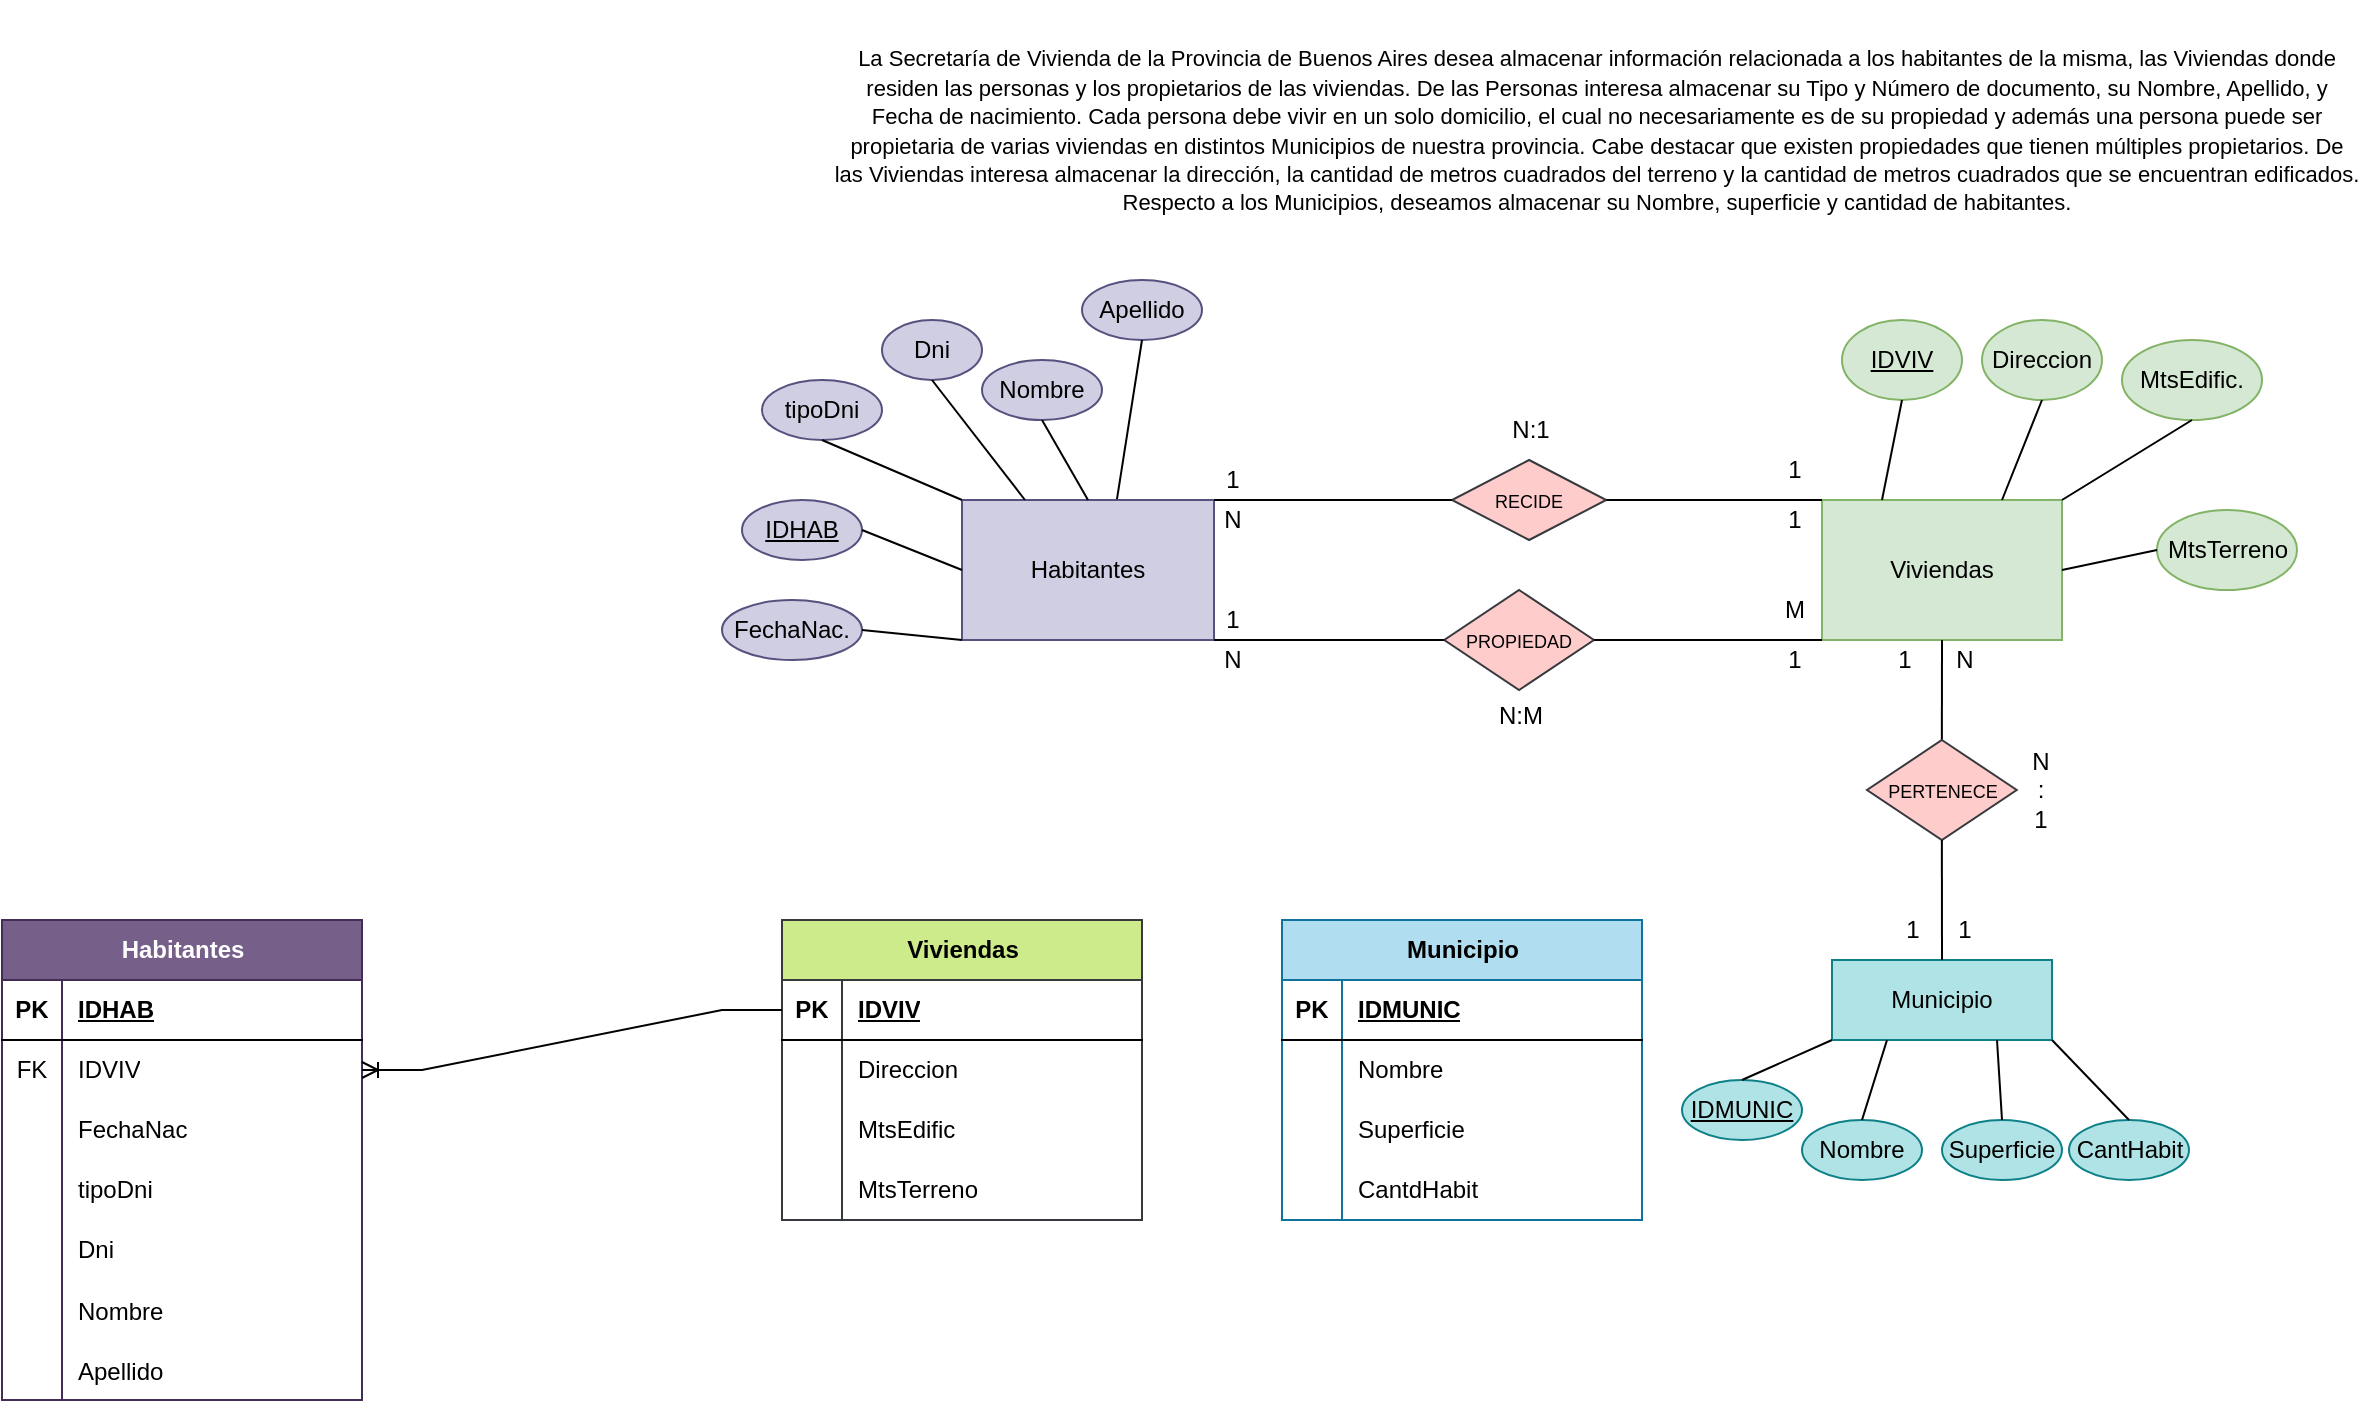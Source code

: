 <mxfile version="24.7.8">
  <diagram name="Página-1" id="QxnwBIp8sU2XHwB5e9Dn">
    <mxGraphModel dx="2200" dy="699" grid="1" gridSize="10" guides="1" tooltips="1" connect="1" arrows="1" fold="1" page="1" pageScale="1" pageWidth="827" pageHeight="1169" math="0" shadow="0">
      <root>
        <mxCell id="0" />
        <mxCell id="1" parent="0" />
        <mxCell id="Z06gXMoVIY5EiZYDR5i2-1" value="&lt;font style=&quot;font-size: 11px;&quot;&gt;La Secretaría de Vivienda de la Provincia de Buenos Aires desea almacenar información relacionada a los habitantes de la misma, las Viviendas donde residen las personas y los propietarios de las viviendas. De las Personas interesa almacenar su Tipo y Número de documento, su Nombre, Apellido, y Fecha de nacimiento. Cada persona debe vivir en un solo domicilio, el cual no necesariamente es de su propiedad y además una persona puede ser propietaria de varias viviendas en distintos Municipios de nuestra provincia. Cabe destacar que existen propiedades que tienen múltiples propietarios. De las Viviendas interesa almacenar la dirección, la cantidad de metros cuadrados del terreno y la cantidad de metros cuadrados que se encuentran edificados. Respecto a los Municipios, deseamos almacenar su Nombre, superficie y cantidad de habitantes.&lt;/font&gt;" style="text;html=1;align=center;verticalAlign=middle;whiteSpace=wrap;rounded=0;" parent="1" vertex="1">
          <mxGeometry x="65" y="480" width="765" height="130" as="geometry" />
        </mxCell>
        <mxCell id="Z06gXMoVIY5EiZYDR5i2-2" value="Direccion" style="ellipse;whiteSpace=wrap;html=1;fillColor=#d5e8d4;strokeColor=#82b366;" parent="1" vertex="1">
          <mxGeometry x="640" y="640" width="60" height="40" as="geometry" />
        </mxCell>
        <mxCell id="Z06gXMoVIY5EiZYDR5i2-4" value="Viviendas" style="rounded=0;whiteSpace=wrap;html=1;fillColor=#d5e8d4;strokeColor=#82b366;" parent="1" vertex="1">
          <mxGeometry x="560" y="730" width="120" height="70" as="geometry" />
        </mxCell>
        <mxCell id="Z06gXMoVIY5EiZYDR5i2-5" value="MtsTerreno" style="ellipse;whiteSpace=wrap;html=1;fillColor=#d5e8d4;strokeColor=#82b366;" parent="1" vertex="1">
          <mxGeometry x="727.5" y="735" width="70" height="40" as="geometry" />
        </mxCell>
        <mxCell id="Z06gXMoVIY5EiZYDR5i2-10" value="tipoDni" style="ellipse;whiteSpace=wrap;html=1;fillColor=#d0cee2;strokeColor=#56517e;" parent="1" vertex="1">
          <mxGeometry x="30" y="670" width="60" height="30" as="geometry" />
        </mxCell>
        <mxCell id="Z06gXMoVIY5EiZYDR5i2-11" value="Habitantes" style="rounded=0;whiteSpace=wrap;html=1;fillColor=#d0cee2;strokeColor=#56517e;" parent="1" vertex="1">
          <mxGeometry x="130" y="730" width="126" height="70" as="geometry" />
        </mxCell>
        <mxCell id="Z06gXMoVIY5EiZYDR5i2-12" value="Dni" style="ellipse;whiteSpace=wrap;html=1;fillColor=#d0cee2;strokeColor=#56517e;" parent="1" vertex="1">
          <mxGeometry x="90" y="640" width="50" height="30" as="geometry" />
        </mxCell>
        <mxCell id="Z06gXMoVIY5EiZYDR5i2-13" value="Nombre" style="ellipse;whiteSpace=wrap;html=1;fillColor=#d0cee2;strokeColor=#56517e;" parent="1" vertex="1">
          <mxGeometry x="140" y="660" width="60" height="30" as="geometry" />
        </mxCell>
        <mxCell id="Z06gXMoVIY5EiZYDR5i2-14" value="Apellido" style="ellipse;whiteSpace=wrap;html=1;fillColor=#d0cee2;strokeColor=#56517e;" parent="1" vertex="1">
          <mxGeometry x="190" y="620" width="60" height="30" as="geometry" />
        </mxCell>
        <mxCell id="Z06gXMoVIY5EiZYDR5i2-15" value="FechaNac." style="ellipse;whiteSpace=wrap;html=1;fillColor=#d0cee2;strokeColor=#56517e;" parent="1" vertex="1">
          <mxGeometry x="10" y="780" width="70" height="30" as="geometry" />
        </mxCell>
        <mxCell id="Z06gXMoVIY5EiZYDR5i2-16" value="MtsEdific." style="ellipse;whiteSpace=wrap;html=1;fillColor=#d5e8d4;strokeColor=#82b366;" parent="1" vertex="1">
          <mxGeometry x="710" y="650" width="70" height="40" as="geometry" />
        </mxCell>
        <mxCell id="Z06gXMoVIY5EiZYDR5i2-17" value="Municipio" style="rounded=0;whiteSpace=wrap;html=1;fillColor=#b0e3e6;strokeColor=#0e8088;" parent="1" vertex="1">
          <mxGeometry x="565" y="960" width="110" height="40" as="geometry" />
        </mxCell>
        <mxCell id="Z06gXMoVIY5EiZYDR5i2-18" value="Nombre" style="ellipse;whiteSpace=wrap;html=1;fillColor=#b0e3e6;strokeColor=#0e8088;" parent="1" vertex="1">
          <mxGeometry x="550" y="1040" width="60" height="30" as="geometry" />
        </mxCell>
        <mxCell id="Z06gXMoVIY5EiZYDR5i2-19" value="Superficie" style="ellipse;whiteSpace=wrap;html=1;fillColor=#b0e3e6;strokeColor=#0e8088;" parent="1" vertex="1">
          <mxGeometry x="620.0" y="1040" width="60" height="30" as="geometry" />
        </mxCell>
        <mxCell id="Z06gXMoVIY5EiZYDR5i2-20" value="CantHabit" style="ellipse;whiteSpace=wrap;html=1;fillColor=#b0e3e6;strokeColor=#0e8088;" parent="1" vertex="1">
          <mxGeometry x="683.5" y="1040" width="60" height="30" as="geometry" />
        </mxCell>
        <mxCell id="Z06gXMoVIY5EiZYDR5i2-22" value="&lt;font style=&quot;font-size: 9px;&quot;&gt;PROPIEDAD&lt;/font&gt;" style="rhombus;whiteSpace=wrap;html=1;fillColor=#ffcccc;strokeColor=#36393d;" parent="1" vertex="1">
          <mxGeometry x="371.12" y="775" width="74.87" height="50" as="geometry" />
        </mxCell>
        <mxCell id="Z06gXMoVIY5EiZYDR5i2-23" value="&lt;font style=&quot;font-size: 9px;&quot;&gt;RECIDE&lt;/font&gt;" style="rhombus;whiteSpace=wrap;html=1;fillColor=#ffcccc;strokeColor=#36393d;" parent="1" vertex="1">
          <mxGeometry x="375" y="710" width="77.12" height="40" as="geometry" />
        </mxCell>
        <mxCell id="Z06gXMoVIY5EiZYDR5i2-24" value="" style="endArrow=none;html=1;rounded=0;entryX=0;entryY=0.5;entryDx=0;entryDy=0;exitX=1;exitY=0;exitDx=0;exitDy=0;" parent="1" source="Z06gXMoVIY5EiZYDR5i2-11" target="Z06gXMoVIY5EiZYDR5i2-23" edge="1">
          <mxGeometry width="50" height="50" relative="1" as="geometry">
            <mxPoint x="360" y="860" as="sourcePoint" />
            <mxPoint x="410" y="810" as="targetPoint" />
          </mxGeometry>
        </mxCell>
        <mxCell id="Z06gXMoVIY5EiZYDR5i2-25" value="" style="endArrow=none;html=1;rounded=0;entryX=0;entryY=0.5;entryDx=0;entryDy=0;exitX=1;exitY=1;exitDx=0;exitDy=0;" parent="1" source="Z06gXMoVIY5EiZYDR5i2-11" target="Z06gXMoVIY5EiZYDR5i2-22" edge="1">
          <mxGeometry width="50" height="50" relative="1" as="geometry">
            <mxPoint x="241.16" y="793.65" as="sourcePoint" />
            <mxPoint x="385" y="755" as="targetPoint" />
          </mxGeometry>
        </mxCell>
        <mxCell id="Z06gXMoVIY5EiZYDR5i2-26" value="" style="endArrow=none;html=1;rounded=0;entryX=0;entryY=0;entryDx=0;entryDy=0;exitX=1;exitY=0.5;exitDx=0;exitDy=0;" parent="1" source="Z06gXMoVIY5EiZYDR5i2-23" target="Z06gXMoVIY5EiZYDR5i2-4" edge="1">
          <mxGeometry width="50" height="50" relative="1" as="geometry">
            <mxPoint x="360" y="860" as="sourcePoint" />
            <mxPoint x="410" y="810" as="targetPoint" />
          </mxGeometry>
        </mxCell>
        <mxCell id="Z06gXMoVIY5EiZYDR5i2-27" value="" style="endArrow=none;html=1;rounded=0;entryX=0;entryY=1;entryDx=0;entryDy=0;exitX=1;exitY=0.5;exitDx=0;exitDy=0;" parent="1" source="Z06gXMoVIY5EiZYDR5i2-22" target="Z06gXMoVIY5EiZYDR5i2-4" edge="1">
          <mxGeometry width="50" height="50" relative="1" as="geometry">
            <mxPoint x="462" y="755" as="sourcePoint" />
            <mxPoint x="560" y="770" as="targetPoint" />
          </mxGeometry>
        </mxCell>
        <mxCell id="YYHcSL2XyFrXFjAYw-eY-2" value="" style="endArrow=none;html=1;rounded=0;entryX=0.5;entryY=1;entryDx=0;entryDy=0;exitX=0;exitY=0;exitDx=0;exitDy=0;" edge="1" parent="1" source="Z06gXMoVIY5EiZYDR5i2-11" target="Z06gXMoVIY5EiZYDR5i2-10">
          <mxGeometry width="50" height="50" relative="1" as="geometry">
            <mxPoint x="370" y="870" as="sourcePoint" />
            <mxPoint x="420" y="820" as="targetPoint" />
          </mxGeometry>
        </mxCell>
        <mxCell id="YYHcSL2XyFrXFjAYw-eY-3" value="" style="endArrow=none;html=1;rounded=0;entryX=0.5;entryY=1;entryDx=0;entryDy=0;exitX=0.25;exitY=0;exitDx=0;exitDy=0;" edge="1" parent="1" source="Z06gXMoVIY5EiZYDR5i2-11" target="Z06gXMoVIY5EiZYDR5i2-12">
          <mxGeometry width="50" height="50" relative="1" as="geometry">
            <mxPoint x="150" y="750" as="sourcePoint" />
            <mxPoint x="80" y="700" as="targetPoint" />
          </mxGeometry>
        </mxCell>
        <mxCell id="YYHcSL2XyFrXFjAYw-eY-4" value="" style="endArrow=none;html=1;rounded=0;entryX=0.5;entryY=1;entryDx=0;entryDy=0;exitX=0.5;exitY=0;exitDx=0;exitDy=0;" edge="1" parent="1" source="Z06gXMoVIY5EiZYDR5i2-11" target="Z06gXMoVIY5EiZYDR5i2-13">
          <mxGeometry width="50" height="50" relative="1" as="geometry">
            <mxPoint x="175" y="750" as="sourcePoint" />
            <mxPoint x="144" y="700" as="targetPoint" />
          </mxGeometry>
        </mxCell>
        <mxCell id="YYHcSL2XyFrXFjAYw-eY-5" value="" style="endArrow=none;html=1;rounded=0;entryX=0.5;entryY=1;entryDx=0;entryDy=0;exitX=0.615;exitY=-0.006;exitDx=0;exitDy=0;exitPerimeter=0;" edge="1" parent="1" source="Z06gXMoVIY5EiZYDR5i2-11" target="Z06gXMoVIY5EiZYDR5i2-14">
          <mxGeometry width="50" height="50" relative="1" as="geometry">
            <mxPoint x="200" y="750" as="sourcePoint" />
            <mxPoint x="210" y="700" as="targetPoint" />
          </mxGeometry>
        </mxCell>
        <mxCell id="YYHcSL2XyFrXFjAYw-eY-6" value="" style="endArrow=none;html=1;rounded=0;exitX=0;exitY=1;exitDx=0;exitDy=0;entryX=1;entryY=0.5;entryDx=0;entryDy=0;" edge="1" parent="1" source="Z06gXMoVIY5EiZYDR5i2-11" target="Z06gXMoVIY5EiZYDR5i2-15">
          <mxGeometry width="50" height="50" relative="1" as="geometry">
            <mxPoint x="-10" y="910" as="sourcePoint" />
            <mxPoint x="85" y="795" as="targetPoint" />
          </mxGeometry>
        </mxCell>
        <mxCell id="YYHcSL2XyFrXFjAYw-eY-7" value="" style="endArrow=none;html=1;rounded=0;entryX=0.5;entryY=1;entryDx=0;entryDy=0;exitX=0.75;exitY=0;exitDx=0;exitDy=0;" edge="1" parent="1" source="Z06gXMoVIY5EiZYDR5i2-4" target="Z06gXMoVIY5EiZYDR5i2-2">
          <mxGeometry width="50" height="50" relative="1" as="geometry">
            <mxPoint x="250" y="750" as="sourcePoint" />
            <mxPoint x="345" y="700" as="targetPoint" />
          </mxGeometry>
        </mxCell>
        <mxCell id="YYHcSL2XyFrXFjAYw-eY-8" value="" style="endArrow=none;html=1;rounded=0;entryX=0;entryY=0.5;entryDx=0;entryDy=0;exitX=1;exitY=0.5;exitDx=0;exitDy=0;" edge="1" parent="1" source="Z06gXMoVIY5EiZYDR5i2-4" target="Z06gXMoVIY5EiZYDR5i2-5">
          <mxGeometry width="50" height="50" relative="1" as="geometry">
            <mxPoint x="737.63" y="790" as="sourcePoint" />
            <mxPoint x="642.63" y="760" as="targetPoint" />
          </mxGeometry>
        </mxCell>
        <mxCell id="YYHcSL2XyFrXFjAYw-eY-9" value="" style="endArrow=none;html=1;rounded=0;entryX=0.5;entryY=1;entryDx=0;entryDy=0;exitX=1;exitY=0;exitDx=0;exitDy=0;" edge="1" parent="1" source="Z06gXMoVIY5EiZYDR5i2-4" target="Z06gXMoVIY5EiZYDR5i2-16">
          <mxGeometry width="50" height="50" relative="1" as="geometry">
            <mxPoint x="635" y="740" as="sourcePoint" />
            <mxPoint x="625" y="700" as="targetPoint" />
          </mxGeometry>
        </mxCell>
        <mxCell id="YYHcSL2XyFrXFjAYw-eY-11" value="" style="endArrow=none;html=1;rounded=0;entryX=0.25;entryY=1;entryDx=0;entryDy=0;exitX=0.5;exitY=0;exitDx=0;exitDy=0;" edge="1" parent="1" source="Z06gXMoVIY5EiZYDR5i2-18" target="Z06gXMoVIY5EiZYDR5i2-17">
          <mxGeometry width="50" height="50" relative="1" as="geometry">
            <mxPoint x="370" y="870" as="sourcePoint" />
            <mxPoint x="420" y="820" as="targetPoint" />
          </mxGeometry>
        </mxCell>
        <mxCell id="YYHcSL2XyFrXFjAYw-eY-12" value="" style="endArrow=none;html=1;rounded=0;entryX=0.75;entryY=1;entryDx=0;entryDy=0;exitX=0.5;exitY=0;exitDx=0;exitDy=0;" edge="1" parent="1" source="Z06gXMoVIY5EiZYDR5i2-19" target="Z06gXMoVIY5EiZYDR5i2-17">
          <mxGeometry width="50" height="50" relative="1" as="geometry">
            <mxPoint x="370" y="1000" as="sourcePoint" />
            <mxPoint x="413" y="950" as="targetPoint" />
          </mxGeometry>
        </mxCell>
        <mxCell id="YYHcSL2XyFrXFjAYw-eY-13" value="" style="endArrow=none;html=1;rounded=0;entryX=1;entryY=1;entryDx=0;entryDy=0;exitX=0.5;exitY=0;exitDx=0;exitDy=0;" edge="1" parent="1" source="Z06gXMoVIY5EiZYDR5i2-20" target="Z06gXMoVIY5EiZYDR5i2-17">
          <mxGeometry width="50" height="50" relative="1" as="geometry">
            <mxPoint x="441" y="1000" as="sourcePoint" />
            <mxPoint x="441" y="950" as="targetPoint" />
          </mxGeometry>
        </mxCell>
        <mxCell id="YYHcSL2XyFrXFjAYw-eY-14" value="" style="endArrow=none;html=1;rounded=0;entryX=0.5;entryY=1;entryDx=0;entryDy=0;exitX=0.5;exitY=0;exitDx=0;exitDy=0;" edge="1" parent="1" source="YYHcSL2XyFrXFjAYw-eY-16" target="Z06gXMoVIY5EiZYDR5i2-4">
          <mxGeometry width="50" height="50" relative="1" as="geometry">
            <mxPoint x="650" y="860" as="sourcePoint" />
            <mxPoint x="468" y="950" as="targetPoint" />
          </mxGeometry>
        </mxCell>
        <mxCell id="YYHcSL2XyFrXFjAYw-eY-16" value="&lt;font style=&quot;font-size: 9px;&quot;&gt;PERTENECE&lt;/font&gt;" style="rhombus;whiteSpace=wrap;html=1;fillColor=#ffcccc;strokeColor=#36393d;" vertex="1" parent="1">
          <mxGeometry x="582.5" y="850" width="74.87" height="50" as="geometry" />
        </mxCell>
        <mxCell id="YYHcSL2XyFrXFjAYw-eY-17" value="" style="endArrow=none;html=1;rounded=0;entryX=0.5;entryY=1;entryDx=0;entryDy=0;exitX=0.5;exitY=0;exitDx=0;exitDy=0;" edge="1" parent="1" source="Z06gXMoVIY5EiZYDR5i2-17" target="YYHcSL2XyFrXFjAYw-eY-16">
          <mxGeometry width="50" height="50" relative="1" as="geometry">
            <mxPoint x="597" y="840" as="sourcePoint" />
            <mxPoint x="635" y="790" as="targetPoint" />
          </mxGeometry>
        </mxCell>
        <mxCell id="YYHcSL2XyFrXFjAYw-eY-18" value="&lt;u&gt;IDHAB&lt;/u&gt;" style="ellipse;whiteSpace=wrap;html=1;fillColor=#d0cee2;strokeColor=#56517e;" vertex="1" parent="1">
          <mxGeometry x="20" y="730" width="60" height="30" as="geometry" />
        </mxCell>
        <mxCell id="YYHcSL2XyFrXFjAYw-eY-19" value="" style="endArrow=none;html=1;rounded=0;exitX=0;exitY=0.5;exitDx=0;exitDy=0;entryX=1;entryY=0.5;entryDx=0;entryDy=0;" edge="1" parent="1" target="YYHcSL2XyFrXFjAYw-eY-18" source="Z06gXMoVIY5EiZYDR5i2-11">
          <mxGeometry width="50" height="50" relative="1" as="geometry">
            <mxPoint x="150" y="750" as="sourcePoint" />
            <mxPoint x="70" y="750" as="targetPoint" />
          </mxGeometry>
        </mxCell>
        <mxCell id="YYHcSL2XyFrXFjAYw-eY-21" value="&lt;u&gt;IDVIV&lt;/u&gt;" style="ellipse;whiteSpace=wrap;html=1;fillColor=#d5e8d4;strokeColor=#82b366;" vertex="1" parent="1">
          <mxGeometry x="570" y="640" width="60" height="40" as="geometry" />
        </mxCell>
        <mxCell id="YYHcSL2XyFrXFjAYw-eY-22" value="" style="endArrow=none;html=1;rounded=0;entryX=0.5;entryY=1;entryDx=0;entryDy=0;exitX=0.25;exitY=0;exitDx=0;exitDy=0;" edge="1" parent="1" target="YYHcSL2XyFrXFjAYw-eY-21" source="Z06gXMoVIY5EiZYDR5i2-4">
          <mxGeometry width="50" height="50" relative="1" as="geometry">
            <mxPoint x="580" y="730" as="sourcePoint" />
            <mxPoint x="277.56" y="700" as="targetPoint" />
          </mxGeometry>
        </mxCell>
        <mxCell id="YYHcSL2XyFrXFjAYw-eY-32" style="edgeStyle=orthogonalEdgeStyle;rounded=0;orthogonalLoop=1;jettySize=auto;html=1;exitX=0.5;exitY=1;exitDx=0;exitDy=0;" edge="1" parent="1" source="Z06gXMoVIY5EiZYDR5i2-15" target="Z06gXMoVIY5EiZYDR5i2-15">
          <mxGeometry relative="1" as="geometry" />
        </mxCell>
        <mxCell id="YYHcSL2XyFrXFjAYw-eY-33" value="&lt;u&gt;IDMUNIC&lt;/u&gt;" style="ellipse;whiteSpace=wrap;html=1;fillColor=#b0e3e6;strokeColor=#0e8088;" vertex="1" parent="1">
          <mxGeometry x="490" y="1020" width="60" height="30" as="geometry" />
        </mxCell>
        <mxCell id="YYHcSL2XyFrXFjAYw-eY-34" value="" style="endArrow=none;html=1;rounded=0;entryX=0;entryY=1;entryDx=0;entryDy=0;exitX=0.5;exitY=0;exitDx=0;exitDy=0;" edge="1" parent="1" source="YYHcSL2XyFrXFjAYw-eY-33" target="Z06gXMoVIY5EiZYDR5i2-17">
          <mxGeometry width="50" height="50" relative="1" as="geometry">
            <mxPoint x="563" y="1060" as="sourcePoint" />
            <mxPoint x="599" y="1010" as="targetPoint" />
          </mxGeometry>
        </mxCell>
        <mxCell id="YYHcSL2XyFrXFjAYw-eY-36" value="1" style="text;html=1;align=center;verticalAlign=middle;resizable=0;points=[];autosize=1;strokeColor=none;fillColor=none;" vertex="1" parent="1">
          <mxGeometry x="586.06" y="795" width="30" height="30" as="geometry" />
        </mxCell>
        <mxCell id="YYHcSL2XyFrXFjAYw-eY-37" value="1" style="text;html=1;align=center;verticalAlign=middle;resizable=0;points=[];autosize=1;strokeColor=none;fillColor=none;" vertex="1" parent="1">
          <mxGeometry x="590" y="930" width="30" height="30" as="geometry" />
        </mxCell>
        <mxCell id="YYHcSL2XyFrXFjAYw-eY-38" value="N" style="text;html=1;align=center;verticalAlign=middle;resizable=0;points=[];autosize=1;strokeColor=none;fillColor=none;" vertex="1" parent="1">
          <mxGeometry x="616.06" y="795" width="30" height="30" as="geometry" />
        </mxCell>
        <mxCell id="YYHcSL2XyFrXFjAYw-eY-39" value="1" style="text;html=1;align=center;verticalAlign=middle;resizable=0;points=[];autosize=1;strokeColor=none;fillColor=none;" vertex="1" parent="1">
          <mxGeometry x="616.06" y="930" width="30" height="30" as="geometry" />
        </mxCell>
        <mxCell id="YYHcSL2XyFrXFjAYw-eY-40" value="N&lt;div&gt;:&lt;div&gt;1&lt;/div&gt;&lt;/div&gt;" style="text;html=1;align=center;verticalAlign=middle;resizable=0;points=[];autosize=1;strokeColor=none;fillColor=none;" vertex="1" parent="1">
          <mxGeometry x="653.5" y="845" width="30" height="60" as="geometry" />
        </mxCell>
        <mxCell id="YYHcSL2XyFrXFjAYw-eY-41" value="1" style="text;html=1;align=center;verticalAlign=middle;resizable=0;points=[];autosize=1;strokeColor=none;fillColor=none;" vertex="1" parent="1">
          <mxGeometry x="250" y="775" width="30" height="30" as="geometry" />
        </mxCell>
        <mxCell id="YYHcSL2XyFrXFjAYw-eY-42" value="M" style="text;html=1;align=center;verticalAlign=middle;resizable=0;points=[];autosize=1;strokeColor=none;fillColor=none;" vertex="1" parent="1">
          <mxGeometry x="531.06" y="770" width="30" height="30" as="geometry" />
        </mxCell>
        <mxCell id="YYHcSL2XyFrXFjAYw-eY-43" value="N" style="text;html=1;align=center;verticalAlign=middle;resizable=0;points=[];autosize=1;strokeColor=none;fillColor=none;" vertex="1" parent="1">
          <mxGeometry x="250" y="795" width="30" height="30" as="geometry" />
        </mxCell>
        <mxCell id="YYHcSL2XyFrXFjAYw-eY-44" value="1" style="text;html=1;align=center;verticalAlign=middle;resizable=0;points=[];autosize=1;strokeColor=none;fillColor=none;" vertex="1" parent="1">
          <mxGeometry x="531.06" y="795" width="30" height="30" as="geometry" />
        </mxCell>
        <mxCell id="YYHcSL2XyFrXFjAYw-eY-45" value="N:M" style="text;html=1;align=center;verticalAlign=middle;resizable=0;points=[];autosize=1;strokeColor=none;fillColor=none;" vertex="1" parent="1">
          <mxGeometry x="383.56" y="823" width="50" height="30" as="geometry" />
        </mxCell>
        <mxCell id="YYHcSL2XyFrXFjAYw-eY-46" value="1" style="text;html=1;align=center;verticalAlign=middle;resizable=0;points=[];autosize=1;strokeColor=none;fillColor=none;" vertex="1" parent="1">
          <mxGeometry x="250" y="705" width="30" height="30" as="geometry" />
        </mxCell>
        <mxCell id="YYHcSL2XyFrXFjAYw-eY-47" value="1" style="text;html=1;align=center;verticalAlign=middle;resizable=0;points=[];autosize=1;strokeColor=none;fillColor=none;" vertex="1" parent="1">
          <mxGeometry x="531.06" y="700" width="30" height="30" as="geometry" />
        </mxCell>
        <mxCell id="YYHcSL2XyFrXFjAYw-eY-48" value="N" style="text;html=1;align=center;verticalAlign=middle;resizable=0;points=[];autosize=1;strokeColor=none;fillColor=none;" vertex="1" parent="1">
          <mxGeometry x="250" y="725" width="30" height="30" as="geometry" />
        </mxCell>
        <mxCell id="YYHcSL2XyFrXFjAYw-eY-49" value="1" style="text;html=1;align=center;verticalAlign=middle;resizable=0;points=[];autosize=1;strokeColor=none;fillColor=none;" vertex="1" parent="1">
          <mxGeometry x="531.06" y="725" width="30" height="30" as="geometry" />
        </mxCell>
        <mxCell id="YYHcSL2XyFrXFjAYw-eY-50" value="N:1" style="text;html=1;align=center;verticalAlign=middle;resizable=0;points=[];autosize=1;strokeColor=none;fillColor=none;" vertex="1" parent="1">
          <mxGeometry x="393.56" y="680" width="40" height="30" as="geometry" />
        </mxCell>
        <mxCell id="YYHcSL2XyFrXFjAYw-eY-51" value="Habitantes" style="shape=table;startSize=30;container=1;collapsible=1;childLayout=tableLayout;fixedRows=1;rowLines=0;fontStyle=1;align=center;resizeLast=1;html=1;fillColor=#76608a;fontColor=#ffffff;strokeColor=#432D57;" vertex="1" parent="1">
          <mxGeometry x="-350" y="940" width="180" height="240" as="geometry" />
        </mxCell>
        <mxCell id="YYHcSL2XyFrXFjAYw-eY-52" value="" style="shape=tableRow;horizontal=0;startSize=0;swimlaneHead=0;swimlaneBody=0;fillColor=none;collapsible=0;dropTarget=0;points=[[0,0.5],[1,0.5]];portConstraint=eastwest;top=0;left=0;right=0;bottom=1;" vertex="1" parent="YYHcSL2XyFrXFjAYw-eY-51">
          <mxGeometry y="30" width="180" height="30" as="geometry" />
        </mxCell>
        <mxCell id="YYHcSL2XyFrXFjAYw-eY-53" value="PK" style="shape=partialRectangle;connectable=0;fillColor=none;top=0;left=0;bottom=0;right=0;fontStyle=1;overflow=hidden;whiteSpace=wrap;html=1;" vertex="1" parent="YYHcSL2XyFrXFjAYw-eY-52">
          <mxGeometry width="30" height="30" as="geometry">
            <mxRectangle width="30" height="30" as="alternateBounds" />
          </mxGeometry>
        </mxCell>
        <mxCell id="YYHcSL2XyFrXFjAYw-eY-54" value="IDHAB" style="shape=partialRectangle;connectable=0;fillColor=none;top=0;left=0;bottom=0;right=0;align=left;spacingLeft=6;fontStyle=5;overflow=hidden;whiteSpace=wrap;html=1;" vertex="1" parent="YYHcSL2XyFrXFjAYw-eY-52">
          <mxGeometry x="30" width="150" height="30" as="geometry">
            <mxRectangle width="150" height="30" as="alternateBounds" />
          </mxGeometry>
        </mxCell>
        <mxCell id="YYHcSL2XyFrXFjAYw-eY-99" value="" style="shape=tableRow;horizontal=0;startSize=0;swimlaneHead=0;swimlaneBody=0;fillColor=none;collapsible=0;dropTarget=0;points=[[0,0.5],[1,0.5]];portConstraint=eastwest;top=0;left=0;right=0;bottom=0;" vertex="1" parent="YYHcSL2XyFrXFjAYw-eY-51">
          <mxGeometry y="60" width="180" height="30" as="geometry" />
        </mxCell>
        <mxCell id="YYHcSL2XyFrXFjAYw-eY-100" value="FK" style="shape=partialRectangle;connectable=0;fillColor=none;top=0;left=0;bottom=0;right=0;fontStyle=0;overflow=hidden;whiteSpace=wrap;html=1;" vertex="1" parent="YYHcSL2XyFrXFjAYw-eY-99">
          <mxGeometry width="30" height="30" as="geometry">
            <mxRectangle width="30" height="30" as="alternateBounds" />
          </mxGeometry>
        </mxCell>
        <mxCell id="YYHcSL2XyFrXFjAYw-eY-101" value="IDVIV" style="shape=partialRectangle;connectable=0;fillColor=none;top=0;left=0;bottom=0;right=0;align=left;spacingLeft=6;fontStyle=0;overflow=hidden;whiteSpace=wrap;html=1;" vertex="1" parent="YYHcSL2XyFrXFjAYw-eY-99">
          <mxGeometry x="30" width="150" height="30" as="geometry">
            <mxRectangle width="150" height="30" as="alternateBounds" />
          </mxGeometry>
        </mxCell>
        <mxCell id="YYHcSL2XyFrXFjAYw-eY-55" value="" style="shape=tableRow;horizontal=0;startSize=0;swimlaneHead=0;swimlaneBody=0;fillColor=none;collapsible=0;dropTarget=0;points=[[0,0.5],[1,0.5]];portConstraint=eastwest;top=0;left=0;right=0;bottom=0;" vertex="1" parent="YYHcSL2XyFrXFjAYw-eY-51">
          <mxGeometry y="90" width="180" height="30" as="geometry" />
        </mxCell>
        <mxCell id="YYHcSL2XyFrXFjAYw-eY-56" value="" style="shape=partialRectangle;connectable=0;fillColor=none;top=0;left=0;bottom=0;right=0;editable=1;overflow=hidden;whiteSpace=wrap;html=1;" vertex="1" parent="YYHcSL2XyFrXFjAYw-eY-55">
          <mxGeometry width="30" height="30" as="geometry">
            <mxRectangle width="30" height="30" as="alternateBounds" />
          </mxGeometry>
        </mxCell>
        <mxCell id="YYHcSL2XyFrXFjAYw-eY-57" value="FechaNac" style="shape=partialRectangle;connectable=0;fillColor=none;top=0;left=0;bottom=0;right=0;align=left;spacingLeft=6;overflow=hidden;whiteSpace=wrap;html=1;" vertex="1" parent="YYHcSL2XyFrXFjAYw-eY-55">
          <mxGeometry x="30" width="150" height="30" as="geometry">
            <mxRectangle width="150" height="30" as="alternateBounds" />
          </mxGeometry>
        </mxCell>
        <mxCell id="YYHcSL2XyFrXFjAYw-eY-58" value="" style="shape=tableRow;horizontal=0;startSize=0;swimlaneHead=0;swimlaneBody=0;fillColor=none;collapsible=0;dropTarget=0;points=[[0,0.5],[1,0.5]];portConstraint=eastwest;top=0;left=0;right=0;bottom=0;" vertex="1" parent="YYHcSL2XyFrXFjAYw-eY-51">
          <mxGeometry y="120" width="180" height="30" as="geometry" />
        </mxCell>
        <mxCell id="YYHcSL2XyFrXFjAYw-eY-59" value="" style="shape=partialRectangle;connectable=0;fillColor=none;top=0;left=0;bottom=0;right=0;editable=1;overflow=hidden;whiteSpace=wrap;html=1;" vertex="1" parent="YYHcSL2XyFrXFjAYw-eY-58">
          <mxGeometry width="30" height="30" as="geometry">
            <mxRectangle width="30" height="30" as="alternateBounds" />
          </mxGeometry>
        </mxCell>
        <mxCell id="YYHcSL2XyFrXFjAYw-eY-60" value="tipoDni" style="shape=partialRectangle;connectable=0;fillColor=none;top=0;left=0;bottom=0;right=0;align=left;spacingLeft=6;overflow=hidden;whiteSpace=wrap;html=1;" vertex="1" parent="YYHcSL2XyFrXFjAYw-eY-58">
          <mxGeometry x="30" width="150" height="30" as="geometry">
            <mxRectangle width="150" height="30" as="alternateBounds" />
          </mxGeometry>
        </mxCell>
        <mxCell id="YYHcSL2XyFrXFjAYw-eY-61" value="" style="shape=tableRow;horizontal=0;startSize=0;swimlaneHead=0;swimlaneBody=0;fillColor=none;collapsible=0;dropTarget=0;points=[[0,0.5],[1,0.5]];portConstraint=eastwest;top=0;left=0;right=0;bottom=0;" vertex="1" parent="YYHcSL2XyFrXFjAYw-eY-51">
          <mxGeometry y="150" width="180" height="30" as="geometry" />
        </mxCell>
        <mxCell id="YYHcSL2XyFrXFjAYw-eY-62" value="" style="shape=partialRectangle;connectable=0;fillColor=none;top=0;left=0;bottom=0;right=0;editable=1;overflow=hidden;whiteSpace=wrap;html=1;" vertex="1" parent="YYHcSL2XyFrXFjAYw-eY-61">
          <mxGeometry width="30" height="30" as="geometry">
            <mxRectangle width="30" height="30" as="alternateBounds" />
          </mxGeometry>
        </mxCell>
        <mxCell id="YYHcSL2XyFrXFjAYw-eY-63" value="Dni" style="shape=partialRectangle;connectable=0;fillColor=none;top=0;left=0;bottom=0;right=0;align=left;spacingLeft=6;overflow=hidden;whiteSpace=wrap;html=1;" vertex="1" parent="YYHcSL2XyFrXFjAYw-eY-61">
          <mxGeometry x="30" width="150" height="30" as="geometry">
            <mxRectangle width="150" height="30" as="alternateBounds" />
          </mxGeometry>
        </mxCell>
        <mxCell id="YYHcSL2XyFrXFjAYw-eY-90" value="" style="shape=tableRow;horizontal=0;startSize=0;swimlaneHead=0;swimlaneBody=0;fillColor=none;collapsible=0;dropTarget=0;points=[[0,0.5],[1,0.5]];portConstraint=eastwest;top=0;left=0;right=0;bottom=0;" vertex="1" parent="YYHcSL2XyFrXFjAYw-eY-51">
          <mxGeometry y="180" width="180" height="30" as="geometry" />
        </mxCell>
        <mxCell id="YYHcSL2XyFrXFjAYw-eY-91" value="" style="shape=partialRectangle;connectable=0;fillColor=none;top=0;left=0;bottom=0;right=0;editable=1;overflow=hidden;" vertex="1" parent="YYHcSL2XyFrXFjAYw-eY-90">
          <mxGeometry width="30" height="30" as="geometry">
            <mxRectangle width="30" height="30" as="alternateBounds" />
          </mxGeometry>
        </mxCell>
        <mxCell id="YYHcSL2XyFrXFjAYw-eY-92" value="Nombre" style="shape=partialRectangle;connectable=0;fillColor=none;top=0;left=0;bottom=0;right=0;align=left;spacingLeft=6;overflow=hidden;" vertex="1" parent="YYHcSL2XyFrXFjAYw-eY-90">
          <mxGeometry x="30" width="150" height="30" as="geometry">
            <mxRectangle width="150" height="30" as="alternateBounds" />
          </mxGeometry>
        </mxCell>
        <mxCell id="YYHcSL2XyFrXFjAYw-eY-94" value="" style="shape=tableRow;horizontal=0;startSize=0;swimlaneHead=0;swimlaneBody=0;fillColor=none;collapsible=0;dropTarget=0;points=[[0,0.5],[1,0.5]];portConstraint=eastwest;top=0;left=0;right=0;bottom=0;" vertex="1" parent="YYHcSL2XyFrXFjAYw-eY-51">
          <mxGeometry y="210" width="180" height="30" as="geometry" />
        </mxCell>
        <mxCell id="YYHcSL2XyFrXFjAYw-eY-95" value="" style="shape=partialRectangle;connectable=0;fillColor=none;top=0;left=0;bottom=0;right=0;editable=1;overflow=hidden;" vertex="1" parent="YYHcSL2XyFrXFjAYw-eY-94">
          <mxGeometry width="30" height="30" as="geometry">
            <mxRectangle width="30" height="30" as="alternateBounds" />
          </mxGeometry>
        </mxCell>
        <mxCell id="YYHcSL2XyFrXFjAYw-eY-96" value="Apellido" style="shape=partialRectangle;connectable=0;fillColor=none;top=0;left=0;bottom=0;right=0;align=left;spacingLeft=6;overflow=hidden;" vertex="1" parent="YYHcSL2XyFrXFjAYw-eY-94">
          <mxGeometry x="30" width="150" height="30" as="geometry">
            <mxRectangle width="150" height="30" as="alternateBounds" />
          </mxGeometry>
        </mxCell>
        <mxCell id="YYHcSL2XyFrXFjAYw-eY-64" value="Viviendas" style="shape=table;startSize=30;container=1;collapsible=1;childLayout=tableLayout;fixedRows=1;rowLines=0;fontStyle=1;align=center;resizeLast=1;html=1;fillColor=#cdeb8b;strokeColor=#36393d;" vertex="1" parent="1">
          <mxGeometry x="40" y="940" width="180" height="150" as="geometry" />
        </mxCell>
        <mxCell id="YYHcSL2XyFrXFjAYw-eY-65" value="" style="shape=tableRow;horizontal=0;startSize=0;swimlaneHead=0;swimlaneBody=0;fillColor=none;collapsible=0;dropTarget=0;points=[[0,0.5],[1,0.5]];portConstraint=eastwest;top=0;left=0;right=0;bottom=1;" vertex="1" parent="YYHcSL2XyFrXFjAYw-eY-64">
          <mxGeometry y="30" width="180" height="30" as="geometry" />
        </mxCell>
        <mxCell id="YYHcSL2XyFrXFjAYw-eY-66" value="PK" style="shape=partialRectangle;connectable=0;fillColor=none;top=0;left=0;bottom=0;right=0;fontStyle=1;overflow=hidden;whiteSpace=wrap;html=1;" vertex="1" parent="YYHcSL2XyFrXFjAYw-eY-65">
          <mxGeometry width="30" height="30" as="geometry">
            <mxRectangle width="30" height="30" as="alternateBounds" />
          </mxGeometry>
        </mxCell>
        <mxCell id="YYHcSL2XyFrXFjAYw-eY-67" value="IDVIV" style="shape=partialRectangle;connectable=0;fillColor=none;top=0;left=0;bottom=0;right=0;align=left;spacingLeft=6;fontStyle=5;overflow=hidden;whiteSpace=wrap;html=1;" vertex="1" parent="YYHcSL2XyFrXFjAYw-eY-65">
          <mxGeometry x="30" width="150" height="30" as="geometry">
            <mxRectangle width="150" height="30" as="alternateBounds" />
          </mxGeometry>
        </mxCell>
        <mxCell id="YYHcSL2XyFrXFjAYw-eY-68" value="" style="shape=tableRow;horizontal=0;startSize=0;swimlaneHead=0;swimlaneBody=0;fillColor=none;collapsible=0;dropTarget=0;points=[[0,0.5],[1,0.5]];portConstraint=eastwest;top=0;left=0;right=0;bottom=0;" vertex="1" parent="YYHcSL2XyFrXFjAYw-eY-64">
          <mxGeometry y="60" width="180" height="30" as="geometry" />
        </mxCell>
        <mxCell id="YYHcSL2XyFrXFjAYw-eY-69" value="" style="shape=partialRectangle;connectable=0;fillColor=none;top=0;left=0;bottom=0;right=0;editable=1;overflow=hidden;whiteSpace=wrap;html=1;" vertex="1" parent="YYHcSL2XyFrXFjAYw-eY-68">
          <mxGeometry width="30" height="30" as="geometry">
            <mxRectangle width="30" height="30" as="alternateBounds" />
          </mxGeometry>
        </mxCell>
        <mxCell id="YYHcSL2XyFrXFjAYw-eY-70" value="Direccion" style="shape=partialRectangle;connectable=0;fillColor=none;top=0;left=0;bottom=0;right=0;align=left;spacingLeft=6;overflow=hidden;whiteSpace=wrap;html=1;" vertex="1" parent="YYHcSL2XyFrXFjAYw-eY-68">
          <mxGeometry x="30" width="150" height="30" as="geometry">
            <mxRectangle width="150" height="30" as="alternateBounds" />
          </mxGeometry>
        </mxCell>
        <mxCell id="YYHcSL2XyFrXFjAYw-eY-71" value="" style="shape=tableRow;horizontal=0;startSize=0;swimlaneHead=0;swimlaneBody=0;fillColor=none;collapsible=0;dropTarget=0;points=[[0,0.5],[1,0.5]];portConstraint=eastwest;top=0;left=0;right=0;bottom=0;" vertex="1" parent="YYHcSL2XyFrXFjAYw-eY-64">
          <mxGeometry y="90" width="180" height="30" as="geometry" />
        </mxCell>
        <mxCell id="YYHcSL2XyFrXFjAYw-eY-72" value="" style="shape=partialRectangle;connectable=0;fillColor=none;top=0;left=0;bottom=0;right=0;editable=1;overflow=hidden;whiteSpace=wrap;html=1;" vertex="1" parent="YYHcSL2XyFrXFjAYw-eY-71">
          <mxGeometry width="30" height="30" as="geometry">
            <mxRectangle width="30" height="30" as="alternateBounds" />
          </mxGeometry>
        </mxCell>
        <mxCell id="YYHcSL2XyFrXFjAYw-eY-73" value="MtsEdific" style="shape=partialRectangle;connectable=0;fillColor=none;top=0;left=0;bottom=0;right=0;align=left;spacingLeft=6;overflow=hidden;whiteSpace=wrap;html=1;" vertex="1" parent="YYHcSL2XyFrXFjAYw-eY-71">
          <mxGeometry x="30" width="150" height="30" as="geometry">
            <mxRectangle width="150" height="30" as="alternateBounds" />
          </mxGeometry>
        </mxCell>
        <mxCell id="YYHcSL2XyFrXFjAYw-eY-74" value="" style="shape=tableRow;horizontal=0;startSize=0;swimlaneHead=0;swimlaneBody=0;fillColor=none;collapsible=0;dropTarget=0;points=[[0,0.5],[1,0.5]];portConstraint=eastwest;top=0;left=0;right=0;bottom=0;" vertex="1" parent="YYHcSL2XyFrXFjAYw-eY-64">
          <mxGeometry y="120" width="180" height="30" as="geometry" />
        </mxCell>
        <mxCell id="YYHcSL2XyFrXFjAYw-eY-75" value="" style="shape=partialRectangle;connectable=0;fillColor=none;top=0;left=0;bottom=0;right=0;editable=1;overflow=hidden;whiteSpace=wrap;html=1;" vertex="1" parent="YYHcSL2XyFrXFjAYw-eY-74">
          <mxGeometry width="30" height="30" as="geometry">
            <mxRectangle width="30" height="30" as="alternateBounds" />
          </mxGeometry>
        </mxCell>
        <mxCell id="YYHcSL2XyFrXFjAYw-eY-76" value="MtsTerreno" style="shape=partialRectangle;connectable=0;fillColor=none;top=0;left=0;bottom=0;right=0;align=left;spacingLeft=6;overflow=hidden;whiteSpace=wrap;html=1;" vertex="1" parent="YYHcSL2XyFrXFjAYw-eY-74">
          <mxGeometry x="30" width="150" height="30" as="geometry">
            <mxRectangle width="150" height="30" as="alternateBounds" />
          </mxGeometry>
        </mxCell>
        <mxCell id="YYHcSL2XyFrXFjAYw-eY-77" value="Municipio" style="shape=table;startSize=30;container=1;collapsible=1;childLayout=tableLayout;fixedRows=1;rowLines=0;fontStyle=1;align=center;resizeLast=1;html=1;fillColor=#b1ddf0;strokeColor=#10739e;" vertex="1" parent="1">
          <mxGeometry x="290" y="940" width="180" height="150" as="geometry" />
        </mxCell>
        <mxCell id="YYHcSL2XyFrXFjAYw-eY-78" value="" style="shape=tableRow;horizontal=0;startSize=0;swimlaneHead=0;swimlaneBody=0;fillColor=none;collapsible=0;dropTarget=0;points=[[0,0.5],[1,0.5]];portConstraint=eastwest;top=0;left=0;right=0;bottom=1;" vertex="1" parent="YYHcSL2XyFrXFjAYw-eY-77">
          <mxGeometry y="30" width="180" height="30" as="geometry" />
        </mxCell>
        <mxCell id="YYHcSL2XyFrXFjAYw-eY-79" value="PK" style="shape=partialRectangle;connectable=0;fillColor=none;top=0;left=0;bottom=0;right=0;fontStyle=1;overflow=hidden;whiteSpace=wrap;html=1;" vertex="1" parent="YYHcSL2XyFrXFjAYw-eY-78">
          <mxGeometry width="30" height="30" as="geometry">
            <mxRectangle width="30" height="30" as="alternateBounds" />
          </mxGeometry>
        </mxCell>
        <mxCell id="YYHcSL2XyFrXFjAYw-eY-80" value="IDMUNIC" style="shape=partialRectangle;connectable=0;fillColor=none;top=0;left=0;bottom=0;right=0;align=left;spacingLeft=6;fontStyle=5;overflow=hidden;whiteSpace=wrap;html=1;" vertex="1" parent="YYHcSL2XyFrXFjAYw-eY-78">
          <mxGeometry x="30" width="150" height="30" as="geometry">
            <mxRectangle width="150" height="30" as="alternateBounds" />
          </mxGeometry>
        </mxCell>
        <mxCell id="YYHcSL2XyFrXFjAYw-eY-81" value="" style="shape=tableRow;horizontal=0;startSize=0;swimlaneHead=0;swimlaneBody=0;fillColor=none;collapsible=0;dropTarget=0;points=[[0,0.5],[1,0.5]];portConstraint=eastwest;top=0;left=0;right=0;bottom=0;" vertex="1" parent="YYHcSL2XyFrXFjAYw-eY-77">
          <mxGeometry y="60" width="180" height="30" as="geometry" />
        </mxCell>
        <mxCell id="YYHcSL2XyFrXFjAYw-eY-82" value="" style="shape=partialRectangle;connectable=0;fillColor=none;top=0;left=0;bottom=0;right=0;editable=1;overflow=hidden;whiteSpace=wrap;html=1;" vertex="1" parent="YYHcSL2XyFrXFjAYw-eY-81">
          <mxGeometry width="30" height="30" as="geometry">
            <mxRectangle width="30" height="30" as="alternateBounds" />
          </mxGeometry>
        </mxCell>
        <mxCell id="YYHcSL2XyFrXFjAYw-eY-83" value="Nombre" style="shape=partialRectangle;connectable=0;fillColor=none;top=0;left=0;bottom=0;right=0;align=left;spacingLeft=6;overflow=hidden;whiteSpace=wrap;html=1;" vertex="1" parent="YYHcSL2XyFrXFjAYw-eY-81">
          <mxGeometry x="30" width="150" height="30" as="geometry">
            <mxRectangle width="150" height="30" as="alternateBounds" />
          </mxGeometry>
        </mxCell>
        <mxCell id="YYHcSL2XyFrXFjAYw-eY-84" value="" style="shape=tableRow;horizontal=0;startSize=0;swimlaneHead=0;swimlaneBody=0;fillColor=none;collapsible=0;dropTarget=0;points=[[0,0.5],[1,0.5]];portConstraint=eastwest;top=0;left=0;right=0;bottom=0;" vertex="1" parent="YYHcSL2XyFrXFjAYw-eY-77">
          <mxGeometry y="90" width="180" height="30" as="geometry" />
        </mxCell>
        <mxCell id="YYHcSL2XyFrXFjAYw-eY-85" value="" style="shape=partialRectangle;connectable=0;fillColor=none;top=0;left=0;bottom=0;right=0;editable=1;overflow=hidden;whiteSpace=wrap;html=1;" vertex="1" parent="YYHcSL2XyFrXFjAYw-eY-84">
          <mxGeometry width="30" height="30" as="geometry">
            <mxRectangle width="30" height="30" as="alternateBounds" />
          </mxGeometry>
        </mxCell>
        <mxCell id="YYHcSL2XyFrXFjAYw-eY-86" value="Superficie" style="shape=partialRectangle;connectable=0;fillColor=none;top=0;left=0;bottom=0;right=0;align=left;spacingLeft=6;overflow=hidden;whiteSpace=wrap;html=1;" vertex="1" parent="YYHcSL2XyFrXFjAYw-eY-84">
          <mxGeometry x="30" width="150" height="30" as="geometry">
            <mxRectangle width="150" height="30" as="alternateBounds" />
          </mxGeometry>
        </mxCell>
        <mxCell id="YYHcSL2XyFrXFjAYw-eY-87" value="" style="shape=tableRow;horizontal=0;startSize=0;swimlaneHead=0;swimlaneBody=0;fillColor=none;collapsible=0;dropTarget=0;points=[[0,0.5],[1,0.5]];portConstraint=eastwest;top=0;left=0;right=0;bottom=0;" vertex="1" parent="YYHcSL2XyFrXFjAYw-eY-77">
          <mxGeometry y="120" width="180" height="30" as="geometry" />
        </mxCell>
        <mxCell id="YYHcSL2XyFrXFjAYw-eY-88" value="" style="shape=partialRectangle;connectable=0;fillColor=none;top=0;left=0;bottom=0;right=0;editable=1;overflow=hidden;whiteSpace=wrap;html=1;" vertex="1" parent="YYHcSL2XyFrXFjAYw-eY-87">
          <mxGeometry width="30" height="30" as="geometry">
            <mxRectangle width="30" height="30" as="alternateBounds" />
          </mxGeometry>
        </mxCell>
        <mxCell id="YYHcSL2XyFrXFjAYw-eY-89" value="CantdHabit" style="shape=partialRectangle;connectable=0;fillColor=none;top=0;left=0;bottom=0;right=0;align=left;spacingLeft=6;overflow=hidden;whiteSpace=wrap;html=1;" vertex="1" parent="YYHcSL2XyFrXFjAYw-eY-87">
          <mxGeometry x="30" width="150" height="30" as="geometry">
            <mxRectangle width="150" height="30" as="alternateBounds" />
          </mxGeometry>
        </mxCell>
        <mxCell id="YYHcSL2XyFrXFjAYw-eY-98" value="" style="edgeStyle=entityRelationEdgeStyle;fontSize=12;html=1;endArrow=ERoneToMany;rounded=0;entryX=1;entryY=0.5;entryDx=0;entryDy=0;exitX=0;exitY=0.5;exitDx=0;exitDy=0;" edge="1" parent="1" source="YYHcSL2XyFrXFjAYw-eY-65" target="YYHcSL2XyFrXFjAYw-eY-99">
          <mxGeometry width="100" height="100" relative="1" as="geometry">
            <mxPoint x="-110" y="1000" as="sourcePoint" />
            <mxPoint x="-10" y="890" as="targetPoint" />
          </mxGeometry>
        </mxCell>
      </root>
    </mxGraphModel>
  </diagram>
</mxfile>

